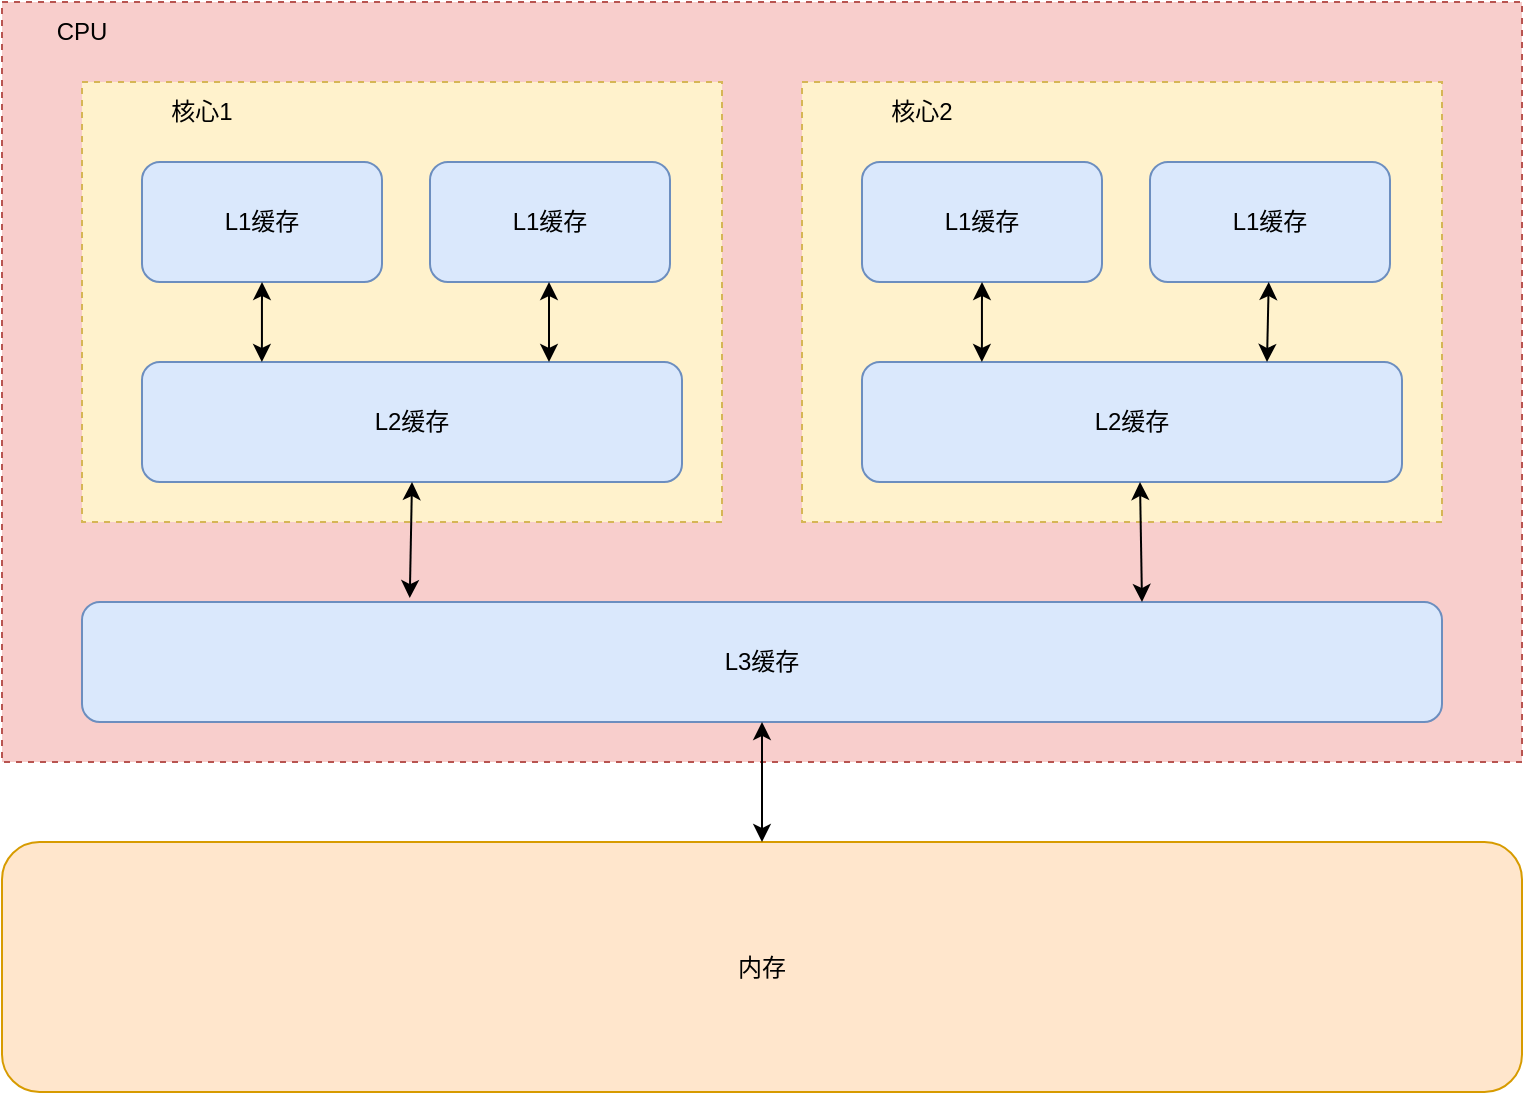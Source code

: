 <mxfile version="20.5.3" type="embed"><diagram id="cljQtj-MUjMjI96t9RMJ" name="Page-1"><mxGraphModel dx="892" dy="798" grid="1" gridSize="10" guides="1" tooltips="1" connect="1" arrows="1" fold="1" page="1" pageScale="1" pageWidth="850" pageHeight="1100" math="0" shadow="0"><root><mxCell id="0"/><mxCell id="1" parent="0"/><mxCell id="2" value="" style="rounded=0;whiteSpace=wrap;html=1;fillColor=#f8cecc;dashed=1;strokeColor=#b85450;shadow=0;" vertex="1" parent="1"><mxGeometry x="80" y="100" width="760" height="380" as="geometry"/></mxCell><mxCell id="3" value="" style="rounded=0;whiteSpace=wrap;html=1;fillColor=#fff2cc;dashed=1;strokeColor=#d6b656;shadow=0;" vertex="1" parent="1"><mxGeometry x="120" y="140" width="320" height="220" as="geometry"/></mxCell><mxCell id="4" value="L1缓存" style="rounded=1;whiteSpace=wrap;html=1;fillColor=#dae8fc;strokeColor=#6c8ebf;shadow=0;" vertex="1" parent="1"><mxGeometry x="294" y="180" width="120" height="60" as="geometry"/></mxCell><mxCell id="5" value="L1缓存" style="rounded=1;whiteSpace=wrap;html=1;fillColor=#dae8fc;strokeColor=#6c8ebf;shadow=0;" vertex="1" parent="1"><mxGeometry x="150" y="180" width="120" height="60" as="geometry"/></mxCell><mxCell id="6" value="L2缓存" style="rounded=1;whiteSpace=wrap;html=1;fillColor=#dae8fc;strokeColor=#6c8ebf;shadow=0;" vertex="1" parent="1"><mxGeometry x="150" y="280" width="270" height="60" as="geometry"/></mxCell><mxCell id="7" value="核心1" style="text;html=1;strokeColor=none;fillColor=none;align=center;verticalAlign=middle;whiteSpace=wrap;rounded=0;shadow=0;" vertex="1" parent="1"><mxGeometry x="150" y="140" width="60" height="30" as="geometry"/></mxCell><mxCell id="8" value="" style="rounded=0;whiteSpace=wrap;html=1;fillColor=#fff2cc;dashed=1;strokeColor=#d6b656;shadow=0;" vertex="1" parent="1"><mxGeometry x="480" y="140" width="320" height="220" as="geometry"/></mxCell><mxCell id="9" value="L1缓存" style="rounded=1;whiteSpace=wrap;html=1;fillColor=#dae8fc;strokeColor=#6c8ebf;shadow=0;" vertex="1" parent="1"><mxGeometry x="654" y="180" width="120" height="60" as="geometry"/></mxCell><mxCell id="10" value="L1缓存" style="rounded=1;whiteSpace=wrap;html=1;fillColor=#dae8fc;strokeColor=#6c8ebf;shadow=0;" vertex="1" parent="1"><mxGeometry x="510" y="180" width="120" height="60" as="geometry"/></mxCell><mxCell id="11" value="L2缓存" style="rounded=1;whiteSpace=wrap;html=1;fillColor=#dae8fc;strokeColor=#6c8ebf;shadow=0;" vertex="1" parent="1"><mxGeometry x="510" y="280" width="270" height="60" as="geometry"/></mxCell><mxCell id="12" value="核心2" style="text;html=1;strokeColor=none;fillColor=none;align=center;verticalAlign=middle;whiteSpace=wrap;rounded=0;shadow=0;" vertex="1" parent="1"><mxGeometry x="510" y="140" width="60" height="30" as="geometry"/></mxCell><mxCell id="13" value="L3缓存" style="rounded=1;whiteSpace=wrap;html=1;fillColor=#dae8fc;strokeColor=#6c8ebf;shadow=0;" vertex="1" parent="1"><mxGeometry x="120" y="400" width="680" height="60" as="geometry"/></mxCell><mxCell id="14" value="CPU" style="text;html=1;strokeColor=none;fillColor=none;align=center;verticalAlign=middle;whiteSpace=wrap;rounded=0;shadow=0;" vertex="1" parent="1"><mxGeometry x="90" y="100" width="60" height="30" as="geometry"/></mxCell><mxCell id="15" value="内存" style="rounded=1;whiteSpace=wrap;html=1;fillColor=#ffe6cc;strokeColor=#d79b00;shadow=0;" vertex="1" parent="1"><mxGeometry x="80" y="520" width="760" height="125" as="geometry"/></mxCell><mxCell id="16" value="" style="endArrow=classic;startArrow=classic;html=1;rounded=0;exitX=0.5;exitY=0;exitDx=0;exitDy=0;entryX=0.5;entryY=1;entryDx=0;entryDy=0;shadow=0;" edge="1" parent="1" source="15" target="13"><mxGeometry width="50" height="50" relative="1" as="geometry"><mxPoint x="460" y="430" as="sourcePoint"/><mxPoint x="510" y="380" as="targetPoint"/></mxGeometry></mxCell><mxCell id="17" value="" style="endArrow=classic;startArrow=classic;html=1;rounded=0;entryX=0.5;entryY=1;entryDx=0;entryDy=0;exitX=0.222;exitY=0;exitDx=0;exitDy=0;exitPerimeter=0;shadow=0;" edge="1" parent="1" source="6" target="5"><mxGeometry width="50" height="50" relative="1" as="geometry"><mxPoint x="460" y="430" as="sourcePoint"/><mxPoint x="510" y="380" as="targetPoint"/></mxGeometry></mxCell><mxCell id="18" value="" style="endArrow=classic;startArrow=classic;html=1;rounded=0;entryX=0.5;entryY=1;entryDx=0;entryDy=0;exitX=0.222;exitY=0;exitDx=0;exitDy=0;exitPerimeter=0;shadow=0;" edge="1" parent="1"><mxGeometry width="50" height="50" relative="1" as="geometry"><mxPoint x="353.5" y="280" as="sourcePoint"/><mxPoint x="353.5" y="240" as="targetPoint"/></mxGeometry></mxCell><mxCell id="19" value="" style="endArrow=classic;startArrow=classic;html=1;rounded=0;exitX=0.222;exitY=0;exitDx=0;exitDy=0;entryX=0.5;entryY=1;entryDx=0;entryDy=0;exitPerimeter=0;shadow=0;" edge="1" parent="1" source="11" target="10"><mxGeometry width="50" height="50" relative="1" as="geometry"><mxPoint x="460" y="430" as="sourcePoint"/><mxPoint x="510" y="380" as="targetPoint"/></mxGeometry></mxCell><mxCell id="20" value="" style="endArrow=classic;startArrow=classic;html=1;rounded=0;exitX=0.75;exitY=0;exitDx=0;exitDy=0;shadow=0;" edge="1" parent="1" source="11" target="9"><mxGeometry width="50" height="50" relative="1" as="geometry"><mxPoint x="580" y="290" as="sourcePoint"/><mxPoint x="580" y="250" as="targetPoint"/></mxGeometry></mxCell><mxCell id="21" value="" style="endArrow=classic;startArrow=classic;html=1;rounded=0;entryX=0.5;entryY=1;entryDx=0;entryDy=0;exitX=0.241;exitY=-0.033;exitDx=0;exitDy=0;exitPerimeter=0;shadow=0;" edge="1" parent="1" source="13" target="6"><mxGeometry width="50" height="50" relative="1" as="geometry"><mxPoint x="460" y="430" as="sourcePoint"/><mxPoint x="510" y="380" as="targetPoint"/></mxGeometry></mxCell><mxCell id="22" value="" style="endArrow=classic;startArrow=classic;html=1;rounded=0;entryX=0.5;entryY=1;entryDx=0;entryDy=0;shadow=0;" edge="1" parent="1"><mxGeometry width="50" height="50" relative="1" as="geometry"><mxPoint x="650" y="400" as="sourcePoint"/><mxPoint x="649" y="340" as="targetPoint"/></mxGeometry></mxCell></root></mxGraphModel></diagram></mxfile>